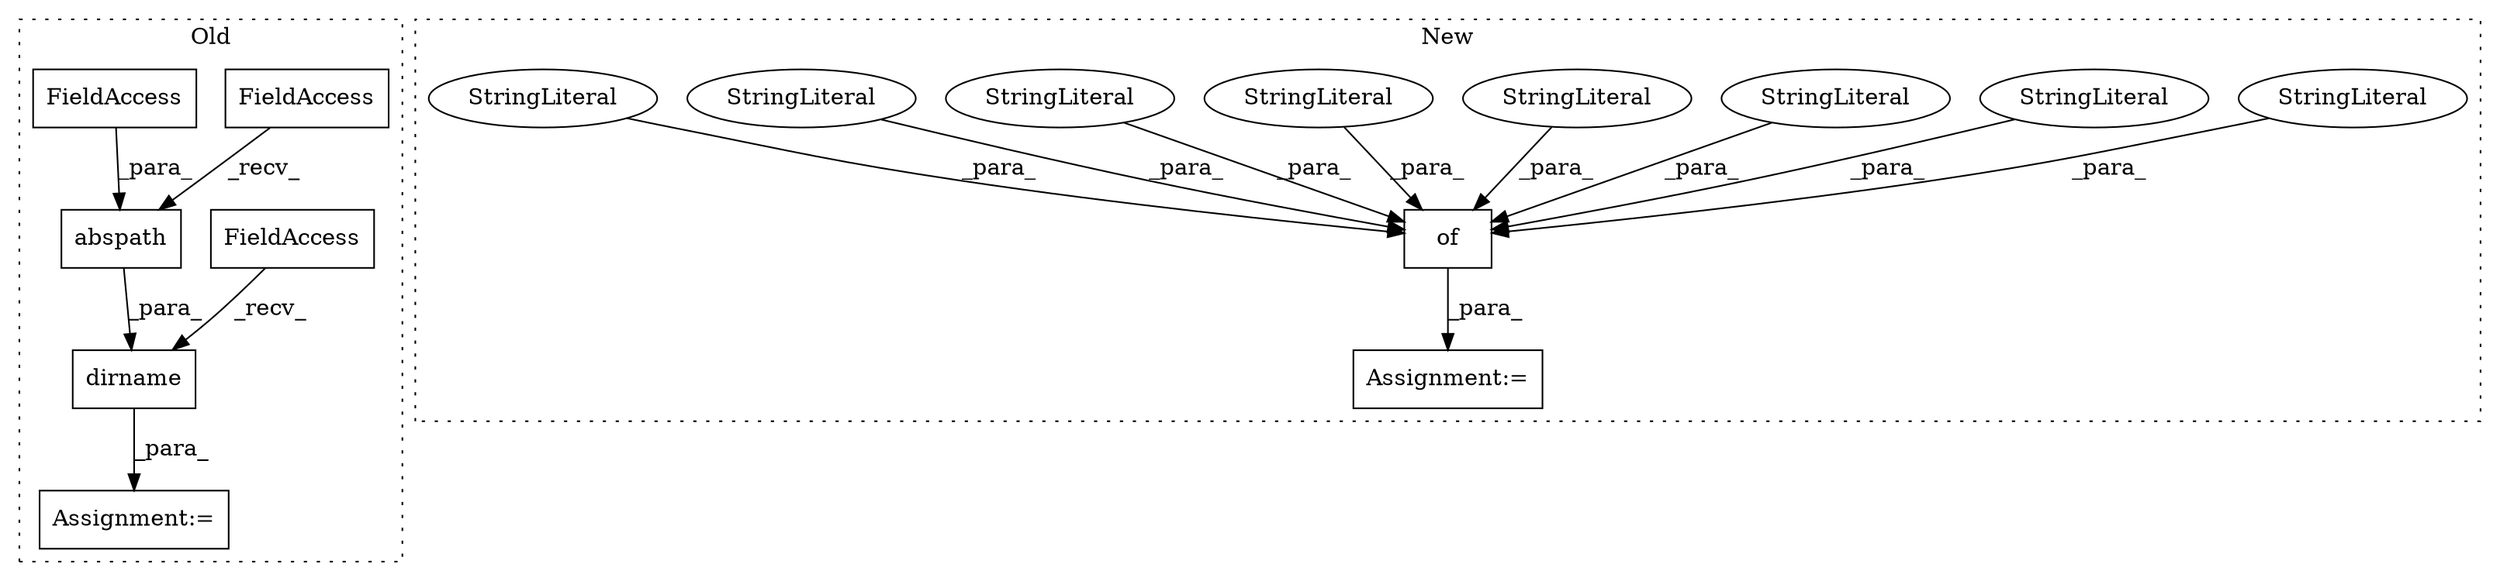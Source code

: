 digraph G {
subgraph cluster0 {
1 [label="abspath" a="32" s="289,305" l="8,1" shape="box"];
3 [label="FieldAccess" a="22" s="281" l="7" shape="box"];
13 [label="dirname" a="32" s="273,306" l="8,1" shape="box"];
14 [label="FieldAccess" a="22" s="265" l="7" shape="box"];
15 [label="FieldAccess" a="22" s="297" l="8" shape="box"];
16 [label="Assignment:=" a="7" s="264" l="1" shape="box"];
label = "Old";
style="dotted";
}
subgraph cluster1 {
2 [label="of" a="32" s="575,728" l="3,1" shape="box"];
4 [label="StringLiteral" a="45" s="621" l="5" shape="ellipse"];
5 [label="StringLiteral" a="45" s="627" l="15" shape="ellipse"];
6 [label="StringLiteral" a="45" s="666" l="16" shape="ellipse"];
7 [label="StringLiteral" a="45" s="706" l="22" shape="ellipse"];
8 [label="Assignment:=" a="7" s="383" l="1" shape="box"];
9 [label="StringLiteral" a="45" s="686" l="19" shape="ellipse"];
10 [label="StringLiteral" a="45" s="610" l="10" shape="ellipse"];
11 [label="StringLiteral" a="45" s="645" l="18" shape="ellipse"];
12 [label="StringLiteral" a="45" s="578" l="10" shape="ellipse"];
label = "New";
style="dotted";
}
1 -> 13 [label="_para_"];
2 -> 8 [label="_para_"];
3 -> 1 [label="_recv_"];
4 -> 2 [label="_para_"];
5 -> 2 [label="_para_"];
6 -> 2 [label="_para_"];
7 -> 2 [label="_para_"];
9 -> 2 [label="_para_"];
10 -> 2 [label="_para_"];
11 -> 2 [label="_para_"];
12 -> 2 [label="_para_"];
13 -> 16 [label="_para_"];
14 -> 13 [label="_recv_"];
15 -> 1 [label="_para_"];
}